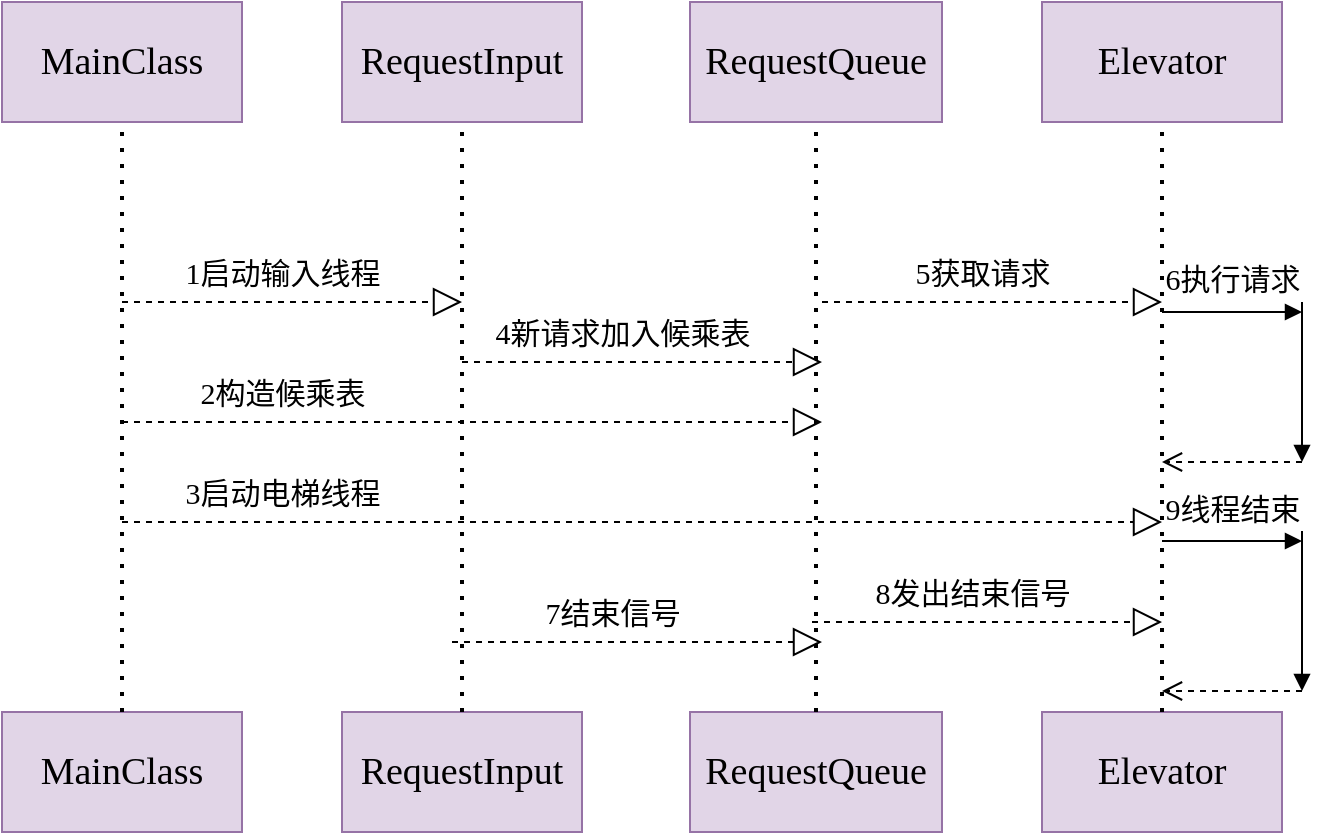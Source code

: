 <mxfile version="21.1.7" type="device">
  <diagram name="第 1 页" id="W_uRDapsIk62EpJghO-t">
    <mxGraphModel dx="1050" dy="549" grid="1" gridSize="10" guides="1" tooltips="1" connect="1" arrows="1" fold="1" page="1" pageScale="1" pageWidth="827" pageHeight="1169" math="0" shadow="0">
      <root>
        <mxCell id="0" />
        <mxCell id="1" parent="0" />
        <mxCell id="he-NojL55aAAtcHXrP6T-1" value="&lt;font face=&quot;Comic Sans MS&quot; style=&quot;font-size: 19px;&quot;&gt;MainClass&lt;/font&gt;" style="rounded=0;whiteSpace=wrap;html=1;fillColor=#e1d5e7;strokeColor=#9673a6;" vertex="1" parent="1">
          <mxGeometry x="70" y="170" width="120" height="60" as="geometry" />
        </mxCell>
        <mxCell id="he-NojL55aAAtcHXrP6T-2" value="&lt;font face=&quot;Comic Sans MS&quot; style=&quot;font-size: 19px;&quot;&gt;MainClass&lt;/font&gt;" style="rounded=0;whiteSpace=wrap;html=1;fillColor=#e1d5e7;strokeColor=#9673a6;" vertex="1" parent="1">
          <mxGeometry x="70" y="525" width="120" height="60" as="geometry" />
        </mxCell>
        <mxCell id="he-NojL55aAAtcHXrP6T-3" value="" style="endArrow=none;dashed=1;html=1;dashPattern=1 3;strokeWidth=2;rounded=0;exitX=0.5;exitY=0;exitDx=0;exitDy=0;entryX=0.5;entryY=1;entryDx=0;entryDy=0;" edge="1" parent="1" source="he-NojL55aAAtcHXrP6T-2" target="he-NojL55aAAtcHXrP6T-1">
          <mxGeometry width="50" height="50" relative="1" as="geometry">
            <mxPoint x="390" y="410" as="sourcePoint" />
            <mxPoint x="440" y="360" as="targetPoint" />
            <Array as="points" />
          </mxGeometry>
        </mxCell>
        <mxCell id="he-NojL55aAAtcHXrP6T-4" value="&lt;font face=&quot;Comic Sans MS&quot; style=&quot;font-size: 19px;&quot;&gt;RequestInput&lt;/font&gt;" style="rounded=0;whiteSpace=wrap;html=1;fillColor=#e1d5e7;strokeColor=#9673a6;" vertex="1" parent="1">
          <mxGeometry x="240" y="170" width="120" height="60" as="geometry" />
        </mxCell>
        <mxCell id="he-NojL55aAAtcHXrP6T-5" value="&lt;font face=&quot;Comic Sans MS&quot; style=&quot;font-size: 19px;&quot;&gt;RequestInput&lt;/font&gt;" style="rounded=0;whiteSpace=wrap;html=1;fillColor=#e1d5e7;strokeColor=#9673a6;" vertex="1" parent="1">
          <mxGeometry x="240" y="525" width="120" height="60" as="geometry" />
        </mxCell>
        <mxCell id="he-NojL55aAAtcHXrP6T-6" value="" style="endArrow=none;dashed=1;html=1;dashPattern=1 3;strokeWidth=2;rounded=0;exitX=0.5;exitY=0;exitDx=0;exitDy=0;entryX=0.5;entryY=1;entryDx=0;entryDy=0;" edge="1" parent="1" source="he-NojL55aAAtcHXrP6T-5" target="he-NojL55aAAtcHXrP6T-4">
          <mxGeometry width="50" height="50" relative="1" as="geometry">
            <mxPoint x="560" y="410" as="sourcePoint" />
            <mxPoint x="610" y="360" as="targetPoint" />
            <Array as="points" />
          </mxGeometry>
        </mxCell>
        <mxCell id="he-NojL55aAAtcHXrP6T-7" value="&lt;font face=&quot;Comic Sans MS&quot; style=&quot;font-size: 19px;&quot;&gt;RequestQueue&lt;/font&gt;" style="rounded=0;whiteSpace=wrap;html=1;fillColor=#e1d5e7;strokeColor=#9673a6;" vertex="1" parent="1">
          <mxGeometry x="414" y="170" width="126" height="60" as="geometry" />
        </mxCell>
        <mxCell id="he-NojL55aAAtcHXrP6T-8" value="&lt;font face=&quot;Comic Sans MS&quot; style=&quot;font-size: 19px;&quot;&gt;RequestQueue&lt;/font&gt;" style="rounded=0;whiteSpace=wrap;html=1;fillColor=#e1d5e7;strokeColor=#9673a6;" vertex="1" parent="1">
          <mxGeometry x="414" y="525" width="126" height="60" as="geometry" />
        </mxCell>
        <mxCell id="he-NojL55aAAtcHXrP6T-9" value="" style="endArrow=none;dashed=1;html=1;dashPattern=1 3;strokeWidth=2;rounded=0;exitX=0.5;exitY=0;exitDx=0;exitDy=0;entryX=0.5;entryY=1;entryDx=0;entryDy=0;" edge="1" parent="1" source="he-NojL55aAAtcHXrP6T-8" target="he-NojL55aAAtcHXrP6T-7">
          <mxGeometry width="50" height="50" relative="1" as="geometry">
            <mxPoint x="734" y="410" as="sourcePoint" />
            <mxPoint x="784" y="360" as="targetPoint" />
            <Array as="points" />
          </mxGeometry>
        </mxCell>
        <mxCell id="he-NojL55aAAtcHXrP6T-10" value="&lt;font face=&quot;Comic Sans MS&quot; style=&quot;font-size: 19px;&quot;&gt;Elevator&lt;/font&gt;" style="rounded=0;whiteSpace=wrap;html=1;fillColor=#e1d5e7;strokeColor=#9673a6;" vertex="1" parent="1">
          <mxGeometry x="590" y="170" width="120" height="60" as="geometry" />
        </mxCell>
        <mxCell id="he-NojL55aAAtcHXrP6T-11" value="&lt;font face=&quot;Comic Sans MS&quot; style=&quot;font-size: 19px;&quot;&gt;Elevator&lt;/font&gt;" style="rounded=0;whiteSpace=wrap;html=1;fillColor=#e1d5e7;strokeColor=#9673a6;" vertex="1" parent="1">
          <mxGeometry x="590" y="525" width="120" height="60" as="geometry" />
        </mxCell>
        <mxCell id="he-NojL55aAAtcHXrP6T-12" value="" style="endArrow=none;dashed=1;html=1;dashPattern=1 3;strokeWidth=2;rounded=0;exitX=0.5;exitY=0;exitDx=0;exitDy=0;entryX=0.5;entryY=1;entryDx=0;entryDy=0;" edge="1" parent="1" source="he-NojL55aAAtcHXrP6T-11" target="he-NojL55aAAtcHXrP6T-10">
          <mxGeometry width="50" height="50" relative="1" as="geometry">
            <mxPoint x="910" y="410" as="sourcePoint" />
            <mxPoint x="960" y="360" as="targetPoint" />
            <Array as="points" />
          </mxGeometry>
        </mxCell>
        <mxCell id="he-NojL55aAAtcHXrP6T-16" value="" style="endArrow=block;dashed=1;endFill=0;endSize=12;html=1;rounded=0;" edge="1" parent="1">
          <mxGeometry width="160" relative="1" as="geometry">
            <mxPoint x="130" y="320" as="sourcePoint" />
            <mxPoint x="300" y="320" as="targetPoint" />
          </mxGeometry>
        </mxCell>
        <mxCell id="he-NojL55aAAtcHXrP6T-17" value="&lt;font face=&quot;Comic Sans MS&quot; style=&quot;font-size: 15px;&quot;&gt;1启动输入线程&lt;/font&gt;" style="text;html=1;align=center;verticalAlign=middle;resizable=0;points=[];autosize=1;strokeColor=none;fillColor=none;" vertex="1" parent="1">
          <mxGeometry x="150" y="290" width="120" height="30" as="geometry" />
        </mxCell>
        <mxCell id="he-NojL55aAAtcHXrP6T-18" value="" style="endArrow=block;dashed=1;endFill=0;endSize=12;html=1;rounded=0;" edge="1" parent="1">
          <mxGeometry width="160" relative="1" as="geometry">
            <mxPoint x="130" y="380" as="sourcePoint" />
            <mxPoint x="480" y="380" as="targetPoint" />
          </mxGeometry>
        </mxCell>
        <mxCell id="he-NojL55aAAtcHXrP6T-19" value="&lt;font face=&quot;Comic Sans MS&quot; style=&quot;font-size: 15px;&quot;&gt;2构造候乘表&lt;/font&gt;" style="text;html=1;align=center;verticalAlign=middle;resizable=0;points=[];autosize=1;strokeColor=none;fillColor=none;" vertex="1" parent="1">
          <mxGeometry x="155" y="350" width="110" height="30" as="geometry" />
        </mxCell>
        <mxCell id="he-NojL55aAAtcHXrP6T-21" value="" style="endArrow=block;dashed=1;endFill=0;endSize=12;html=1;rounded=0;" edge="1" parent="1">
          <mxGeometry width="160" relative="1" as="geometry">
            <mxPoint x="130" y="430" as="sourcePoint" />
            <mxPoint x="650" y="430" as="targetPoint" />
          </mxGeometry>
        </mxCell>
        <mxCell id="he-NojL55aAAtcHXrP6T-22" value="&lt;font face=&quot;Comic Sans MS&quot; style=&quot;font-size: 15px;&quot;&gt;3启动电梯线程&lt;/font&gt;" style="text;html=1;align=center;verticalAlign=middle;resizable=0;points=[];autosize=1;strokeColor=none;fillColor=none;" vertex="1" parent="1">
          <mxGeometry x="150" y="400" width="120" height="30" as="geometry" />
        </mxCell>
        <mxCell id="he-NojL55aAAtcHXrP6T-23" value="" style="endArrow=block;dashed=1;endFill=0;endSize=12;html=1;rounded=0;" edge="1" parent="1">
          <mxGeometry width="160" relative="1" as="geometry">
            <mxPoint x="300" y="350" as="sourcePoint" />
            <mxPoint x="480" y="350" as="targetPoint" />
          </mxGeometry>
        </mxCell>
        <mxCell id="he-NojL55aAAtcHXrP6T-24" value="&lt;font face=&quot;Comic Sans MS&quot; style=&quot;font-size: 15px;&quot;&gt;4新请求加入候乘表&lt;/font&gt;" style="text;html=1;align=center;verticalAlign=middle;resizable=0;points=[];autosize=1;strokeColor=none;fillColor=none;" vertex="1" parent="1">
          <mxGeometry x="305" y="320" width="150" height="30" as="geometry" />
        </mxCell>
        <mxCell id="he-NojL55aAAtcHXrP6T-25" value="" style="endArrow=block;dashed=1;endFill=0;endSize=12;html=1;rounded=0;" edge="1" parent="1">
          <mxGeometry width="160" relative="1" as="geometry">
            <mxPoint x="480" y="320" as="sourcePoint" />
            <mxPoint x="650" y="320" as="targetPoint" />
          </mxGeometry>
        </mxCell>
        <mxCell id="he-NojL55aAAtcHXrP6T-26" value="&lt;font face=&quot;Comic Sans MS&quot; style=&quot;font-size: 15px;&quot;&gt;5获取请求&lt;/font&gt;" style="text;html=1;align=center;verticalAlign=middle;resizable=0;points=[];autosize=1;strokeColor=none;fillColor=none;" vertex="1" parent="1">
          <mxGeometry x="515" y="290" width="90" height="30" as="geometry" />
        </mxCell>
        <mxCell id="he-NojL55aAAtcHXrP6T-27" value="" style="endArrow=block;dashed=1;endFill=0;endSize=12;html=1;rounded=0;" edge="1" parent="1">
          <mxGeometry width="160" relative="1" as="geometry">
            <mxPoint x="295" y="490" as="sourcePoint" />
            <mxPoint x="480" y="490" as="targetPoint" />
          </mxGeometry>
        </mxCell>
        <mxCell id="he-NojL55aAAtcHXrP6T-28" value="&lt;font face=&quot;Comic Sans MS&quot; style=&quot;font-size: 15px;&quot;&gt;7结束信号&lt;/font&gt;" style="text;html=1;align=center;verticalAlign=middle;resizable=0;points=[];autosize=1;strokeColor=none;fillColor=none;" vertex="1" parent="1">
          <mxGeometry x="330" y="460" width="90" height="30" as="geometry" />
        </mxCell>
        <mxCell id="he-NojL55aAAtcHXrP6T-29" value="" style="endArrow=block;dashed=1;endFill=0;endSize=12;html=1;rounded=0;" edge="1" parent="1">
          <mxGeometry width="160" relative="1" as="geometry">
            <mxPoint x="475" y="480" as="sourcePoint" />
            <mxPoint x="650" y="480" as="targetPoint" />
          </mxGeometry>
        </mxCell>
        <mxCell id="he-NojL55aAAtcHXrP6T-30" value="&lt;font face=&quot;Comic Sans MS&quot; style=&quot;font-size: 15px;&quot;&gt;8发出结束信号&lt;/font&gt;" style="text;html=1;align=center;verticalAlign=middle;resizable=0;points=[];autosize=1;strokeColor=none;fillColor=none;" vertex="1" parent="1">
          <mxGeometry x="495" y="450" width="120" height="30" as="geometry" />
        </mxCell>
        <mxCell id="he-NojL55aAAtcHXrP6T-32" value="&lt;font face=&quot;Comic Sans MS&quot; style=&quot;font-size: 15px;&quot;&gt;6执行请求&lt;/font&gt;" style="html=1;verticalAlign=bottom;endArrow=block;edgeStyle=elbowEdgeStyle;elbow=vertical;curved=0;rounded=0;labelBorderColor=none;" edge="1" parent="1">
          <mxGeometry y="5" relative="1" as="geometry">
            <mxPoint x="650" y="325" as="sourcePoint" />
            <mxPoint x="720" y="325" as="targetPoint" />
            <mxPoint as="offset" />
          </mxGeometry>
        </mxCell>
        <mxCell id="he-NojL55aAAtcHXrP6T-33" value="" style="html=1;verticalAlign=bottom;endArrow=open;dashed=1;endSize=8;edgeStyle=elbowEdgeStyle;elbow=vertical;curved=0;rounded=0;labelBorderColor=default;" edge="1" parent="1">
          <mxGeometry relative="1" as="geometry">
            <mxPoint x="650" y="400" as="targetPoint" />
            <mxPoint x="720" y="400" as="sourcePoint" />
          </mxGeometry>
        </mxCell>
        <mxCell id="he-NojL55aAAtcHXrP6T-37" value="" style="html=1;verticalAlign=bottom;endArrow=block;edgeStyle=elbowEdgeStyle;elbow=vertical;curved=0;rounded=0;" edge="1" parent="1">
          <mxGeometry relative="1" as="geometry">
            <mxPoint x="720" y="320" as="sourcePoint" />
            <mxPoint x="720" y="400" as="targetPoint" />
          </mxGeometry>
        </mxCell>
        <mxCell id="he-NojL55aAAtcHXrP6T-38" value="&lt;font face=&quot;Comic Sans MS&quot; style=&quot;font-size: 15px;&quot;&gt;9线程结束&lt;/font&gt;" style="html=1;verticalAlign=bottom;endArrow=block;edgeStyle=elbowEdgeStyle;elbow=vertical;curved=0;rounded=0;labelBorderColor=none;" edge="1" parent="1">
          <mxGeometry y="5" relative="1" as="geometry">
            <mxPoint x="650" y="439.5" as="sourcePoint" />
            <mxPoint x="720" y="439.5" as="targetPoint" />
            <mxPoint as="offset" />
          </mxGeometry>
        </mxCell>
        <mxCell id="he-NojL55aAAtcHXrP6T-39" value="" style="html=1;verticalAlign=bottom;endArrow=open;dashed=1;endSize=8;edgeStyle=elbowEdgeStyle;elbow=vertical;curved=0;rounded=0;labelBorderColor=default;" edge="1" parent="1">
          <mxGeometry relative="1" as="geometry">
            <mxPoint x="650" y="514.5" as="targetPoint" />
            <mxPoint x="720" y="514.5" as="sourcePoint" />
          </mxGeometry>
        </mxCell>
        <mxCell id="he-NojL55aAAtcHXrP6T-40" value="" style="html=1;verticalAlign=bottom;endArrow=block;edgeStyle=elbowEdgeStyle;elbow=vertical;curved=0;rounded=0;" edge="1" parent="1">
          <mxGeometry relative="1" as="geometry">
            <mxPoint x="720" y="434.5" as="sourcePoint" />
            <mxPoint x="720" y="514.5" as="targetPoint" />
          </mxGeometry>
        </mxCell>
      </root>
    </mxGraphModel>
  </diagram>
</mxfile>

